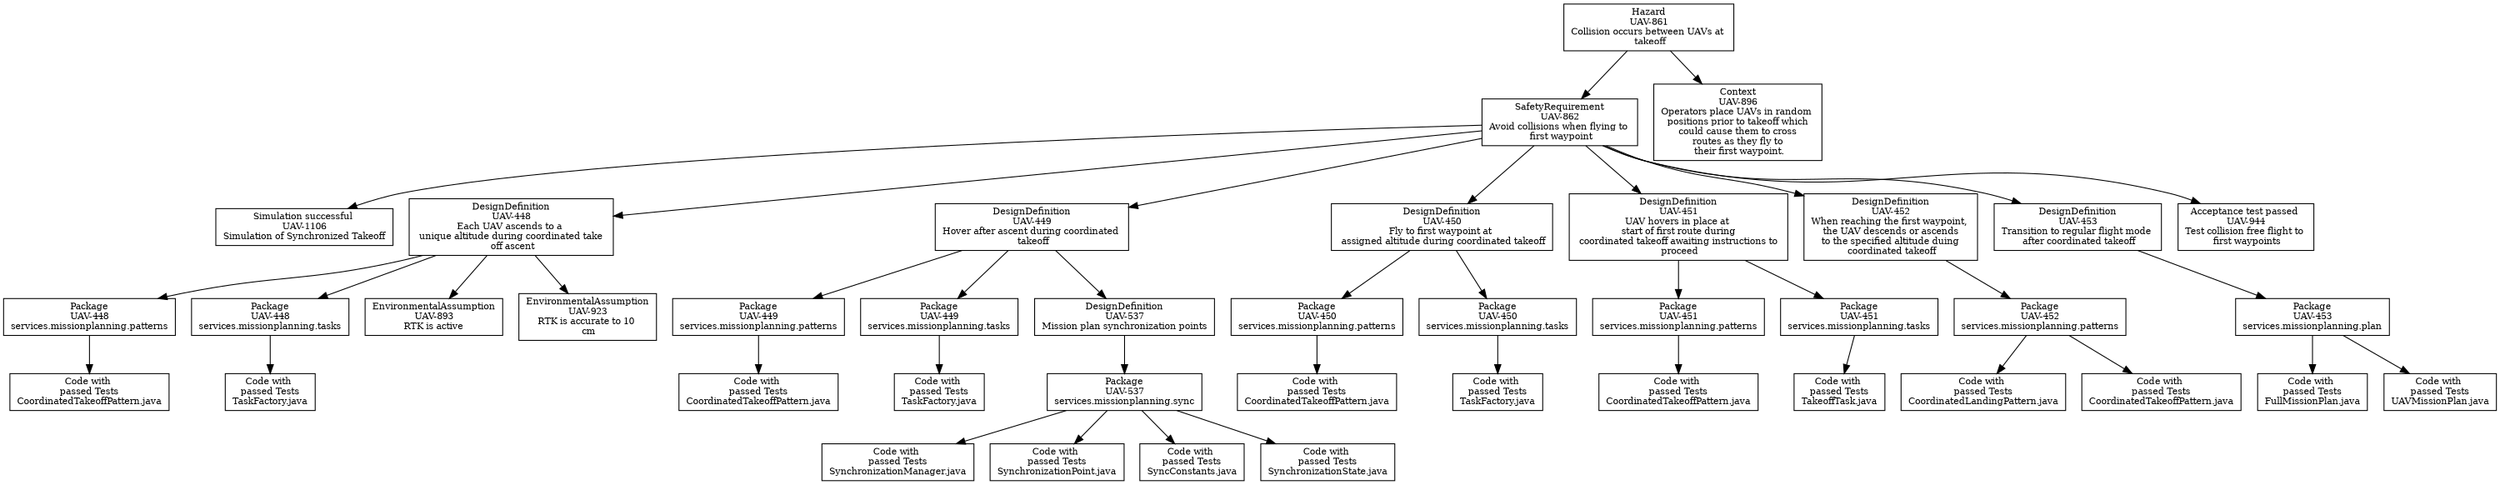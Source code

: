 digraph g { graph [autosize=false, size="20,10!", resolution=200, rankdir = "TD"];
node [ fontsize = "10" shape = "record" ];
edge [];
"UAV-861"[
label = "Hazard\nUAV-861\nCollision occurs between UAVs at \n takeoff "
shape = "record"
color = "black"
];
"UAV-862"[
label = "SafetyRequirement\nUAV-862\nAvoid collisions when flying to \n first waypoint "
shape = "record"
color = "black"
];
"UAV-1106"[
label = "Simulation successful \nUAV-1106\nSimulation of Synchronized Takeoff "
shape = "record"
color = "black"
];
"UAV-448"[
label = "DesignDefinition\nUAV-448\nEach UAV ascends to a \n unique altitude during coordinated take \n off ascent "
shape = "record"
color = "black"
];
"UAV-448\nservices.missionplanning.patterns"[
label = "Package\nUAV-448\nservices.missionplanning.patterns"
shape = "record"
color = "black"
];
"UAV-448edu.nd.dronology.services/src/edu/nd/dronology/services/missionplanning/patterns/CoordinatedTakeoffPattern.java"[
label = "Code with \n passed Tests \nCoordinatedTakeoffPattern.java"
shape = "record"
color = "black"
];
"UAV-448\nservices.missionplanning.tasks"[
label = "Package\nUAV-448\nservices.missionplanning.tasks"
shape = "record"
color = "black"
];
"UAV-448edu.nd.dronology.services/src/edu/nd/dronology/services/missionplanning/tasks/TaskFactory.java"[
label = "Code with \n passed Tests \nTaskFactory.java"
shape = "record"
color = "black"
];
"UAV-893"[
label = "EnvironmentalAssumption\nUAV-893\nRTK is active "
shape = "record"
color = "black"
];
"UAV-923"[
label = "EnvironmentalAssumption\nUAV-923\nRTK is accurate to 10 \n cm "
shape = "record"
color = "black"
];
"UAV-449"[
label = "DesignDefinition\nUAV-449\nHover after ascent during coordinated \n takeoff "
shape = "record"
color = "black"
];
"UAV-449\nservices.missionplanning.patterns"[
label = "Package\nUAV-449\nservices.missionplanning.patterns"
shape = "record"
color = "black"
];
"UAV-449edu.nd.dronology.services/src/edu/nd/dronology/services/missionplanning/patterns/CoordinatedTakeoffPattern.java"[
label = "Code with \n passed Tests \nCoordinatedTakeoffPattern.java"
shape = "record"
color = "black"
];
"UAV-449\nservices.missionplanning.tasks"[
label = "Package\nUAV-449\nservices.missionplanning.tasks"
shape = "record"
color = "black"
];
"UAV-449edu.nd.dronology.services/src/edu/nd/dronology/services/missionplanning/tasks/TaskFactory.java"[
label = "Code with \n passed Tests \nTaskFactory.java"
shape = "record"
color = "black"
];
"UAV-537"[
label = "DesignDefinition\nUAV-537\nMission plan synchronization points "
shape = "record"
color = "black"
];
"UAV-537\nservices.missionplanning.sync"[
label = "Package\nUAV-537\nservices.missionplanning.sync"
shape = "record"
color = "black"
];
"UAV-537edu.nd.dronology.services/src/edu/nd/dronology/services/missionplanning/sync/SynchronizationManager.java"[
label = "Code with \n passed Tests \nSynchronizationManager.java"
shape = "record"
color = "black"
];
"UAV-537edu.nd.dronology.services/src/edu/nd/dronology/services/missionplanning/sync/SynchronizationPoint.java"[
label = "Code with \n passed Tests \nSynchronizationPoint.java"
shape = "record"
color = "black"
];
"UAV-537edu.nd.dronology.services/src/edu/nd/dronology/services/missionplanning/sync/SyncConstants.java"[
label = "Code with \n passed Tests \nSyncConstants.java"
shape = "record"
color = "black"
];
"UAV-537edu.nd.dronology.services/src/edu/nd/dronology/services/missionplanning/sync/SynchronizationState.java"[
label = "Code with \n passed Tests \nSynchronizationState.java"
shape = "record"
color = "black"
];
"UAV-450"[
label = "DesignDefinition\nUAV-450\nFly to first waypoint at \n assigned altitude during coordinated takeoff "
shape = "record"
color = "black"
];
"UAV-450\nservices.missionplanning.patterns"[
label = "Package\nUAV-450\nservices.missionplanning.patterns"
shape = "record"
color = "black"
];
"UAV-450edu.nd.dronology.services/src/edu/nd/dronology/services/missionplanning/patterns/CoordinatedTakeoffPattern.java"[
label = "Code with \n passed Tests \nCoordinatedTakeoffPattern.java"
shape = "record"
color = "black"
];
"UAV-450\nservices.missionplanning.tasks"[
label = "Package\nUAV-450\nservices.missionplanning.tasks"
shape = "record"
color = "black"
];
"UAV-450edu.nd.dronology.services/src/edu/nd/dronology/services/missionplanning/tasks/TaskFactory.java"[
label = "Code with \n passed Tests \nTaskFactory.java"
shape = "record"
color = "black"
];
"UAV-451"[
label = "DesignDefinition\nUAV-451\nUAV hovers in place at \n start of first route during \n coordinated takeoff awaiting instructions to \n proceed "
shape = "record"
color = "black"
];
"UAV-451\nservices.missionplanning.patterns"[
label = "Package\nUAV-451\nservices.missionplanning.patterns"
shape = "record"
color = "black"
];
"UAV-451edu.nd.dronology.services/src/edu/nd/dronology/services/missionplanning/patterns/CoordinatedTakeoffPattern.java"[
label = "Code with \n passed Tests \nCoordinatedTakeoffPattern.java"
shape = "record"
color = "black"
];
"UAV-451\nservices.missionplanning.tasks"[
label = "Package\nUAV-451\nservices.missionplanning.tasks"
shape = "record"
color = "black"
];
"UAV-451edu.nd.dronology.services/src/edu/nd/dronology/services/missionplanning/tasks/TakeoffTask.java"[
label = "Code with \n passed Tests \nTakeoffTask.java"
shape = "record"
color = "black"
];
"UAV-452"[
label = "DesignDefinition\nUAV-452\nWhen reaching the first waypoint, \n the UAV descends or ascends \n to the specified altitude duing \n coordinated takeoff "
shape = "record"
color = "black"
];
"UAV-452\nservices.missionplanning.patterns"[
label = "Package\nUAV-452\nservices.missionplanning.patterns"
shape = "record"
color = "black"
];
"UAV-452edu.nd.dronology.services/src/edu/nd/dronology/services/missionplanning/patterns/CoordinatedLandingPattern.java"[
label = "Code with \n passed Tests \nCoordinatedLandingPattern.java"
shape = "record"
color = "black"
];
"UAV-452edu.nd.dronology.services/src/edu/nd/dronology/services/missionplanning/patterns/CoordinatedTakeoffPattern.java"[
label = "Code with \n passed Tests \nCoordinatedTakeoffPattern.java"
shape = "record"
color = "black"
];
"UAV-453"[
label = "DesignDefinition\nUAV-453\nTransition to regular flight mode \n after coordinated takeoff "
shape = "record"
color = "black"
];
"UAV-453\nservices.missionplanning.plan"[
label = "Package\nUAV-453\nservices.missionplanning.plan"
shape = "record"
color = "black"
];
"UAV-453edu.nd.dronology.services/src/edu/nd/dronology/services/missionplanning/plan/FullMissionPlan.java"[
label = "Code with \n passed Tests \nFullMissionPlan.java"
shape = "record"
color = "black"
];
"edu.nd.dronology.services/src/edu/nd/dronology/services/missionplanning/plan/UAVMissionPlan.java"[
label = "Code with \n passed Tests \nUAVMissionPlan.java"
shape = "record"
color = "black"
];
"UAV-944"[
label = "Acceptance test passed \nUAV-944\nTest collision free flight to \n first waypoints "
shape = "record"
color = "black"
];
"UAV-896"[
label = "Context\nUAV-896\nOperators place UAVs in random \n positions prior to takeoff which \n could cause them to cross \n routes as they fly to \n their first waypoint. "
shape = "record"
color = "black"
];
"UAV-861" -> "UAV-862";
"UAV-862" -> "UAV-1106";
"UAV-862" -> "UAV-448";
"UAV-448" -> "UAV-448\nservices.missionplanning.patterns";
"UAV-448\nservices.missionplanning.patterns" -> "UAV-448edu.nd.dronology.services/src/edu/nd/dronology/services/missionplanning/patterns/CoordinatedTakeoffPattern.java";
"UAV-448" -> "UAV-448\nservices.missionplanning.tasks";
"UAV-448\nservices.missionplanning.tasks" -> "UAV-448edu.nd.dronology.services/src/edu/nd/dronology/services/missionplanning/tasks/TaskFactory.java";
"UAV-448" -> "UAV-893";
"UAV-448" -> "UAV-923";
"UAV-862" -> "UAV-449";
"UAV-449" -> "UAV-449\nservices.missionplanning.patterns";
"UAV-449\nservices.missionplanning.patterns" -> "UAV-449edu.nd.dronology.services/src/edu/nd/dronology/services/missionplanning/patterns/CoordinatedTakeoffPattern.java";
"UAV-449" -> "UAV-449\nservices.missionplanning.tasks";
"UAV-449\nservices.missionplanning.tasks" -> "UAV-449edu.nd.dronology.services/src/edu/nd/dronology/services/missionplanning/tasks/TaskFactory.java";
"UAV-449" -> "UAV-537";
"UAV-537" -> "UAV-537\nservices.missionplanning.sync";
"UAV-537\nservices.missionplanning.sync" -> "UAV-537edu.nd.dronology.services/src/edu/nd/dronology/services/missionplanning/sync/SynchronizationManager.java";
"UAV-537\nservices.missionplanning.sync" -> "UAV-537edu.nd.dronology.services/src/edu/nd/dronology/services/missionplanning/sync/SynchronizationPoint.java";
"UAV-537\nservices.missionplanning.sync" -> "UAV-537edu.nd.dronology.services/src/edu/nd/dronology/services/missionplanning/sync/SyncConstants.java";
"UAV-537\nservices.missionplanning.sync" -> "UAV-537edu.nd.dronology.services/src/edu/nd/dronology/services/missionplanning/sync/SynchronizationState.java";
"UAV-862" -> "UAV-450";
"UAV-450" -> "UAV-450\nservices.missionplanning.patterns";
"UAV-450\nservices.missionplanning.patterns" -> "UAV-450edu.nd.dronology.services/src/edu/nd/dronology/services/missionplanning/patterns/CoordinatedTakeoffPattern.java";
"UAV-450" -> "UAV-450\nservices.missionplanning.tasks";
"UAV-450\nservices.missionplanning.tasks" -> "UAV-450edu.nd.dronology.services/src/edu/nd/dronology/services/missionplanning/tasks/TaskFactory.java";
"UAV-862" -> "UAV-451";
"UAV-451" -> "UAV-451\nservices.missionplanning.patterns";
"UAV-451\nservices.missionplanning.patterns" -> "UAV-451edu.nd.dronology.services/src/edu/nd/dronology/services/missionplanning/patterns/CoordinatedTakeoffPattern.java";
"UAV-451" -> "UAV-451\nservices.missionplanning.tasks";
"UAV-451\nservices.missionplanning.tasks" -> "UAV-451edu.nd.dronology.services/src/edu/nd/dronology/services/missionplanning/tasks/TakeoffTask.java";
"UAV-862" -> "UAV-452";
"UAV-452" -> "UAV-452\nservices.missionplanning.patterns";
"UAV-452\nservices.missionplanning.patterns" -> "UAV-452edu.nd.dronology.services/src/edu/nd/dronology/services/missionplanning/patterns/CoordinatedLandingPattern.java";
"UAV-452\nservices.missionplanning.patterns" -> "UAV-452edu.nd.dronology.services/src/edu/nd/dronology/services/missionplanning/patterns/CoordinatedTakeoffPattern.java";
"UAV-862" -> "UAV-453";
"UAV-453" -> "UAV-453\nservices.missionplanning.plan";
"UAV-453\nservices.missionplanning.plan" -> "UAV-453edu.nd.dronology.services/src/edu/nd/dronology/services/missionplanning/plan/FullMissionPlan.java";
"UAV-453\nservices.missionplanning.plan" -> "edu.nd.dronology.services/src/edu/nd/dronology/services/missionplanning/plan/UAVMissionPlan.java";
"UAV-862" -> "UAV-944";
"UAV-861" -> "UAV-896";
}
